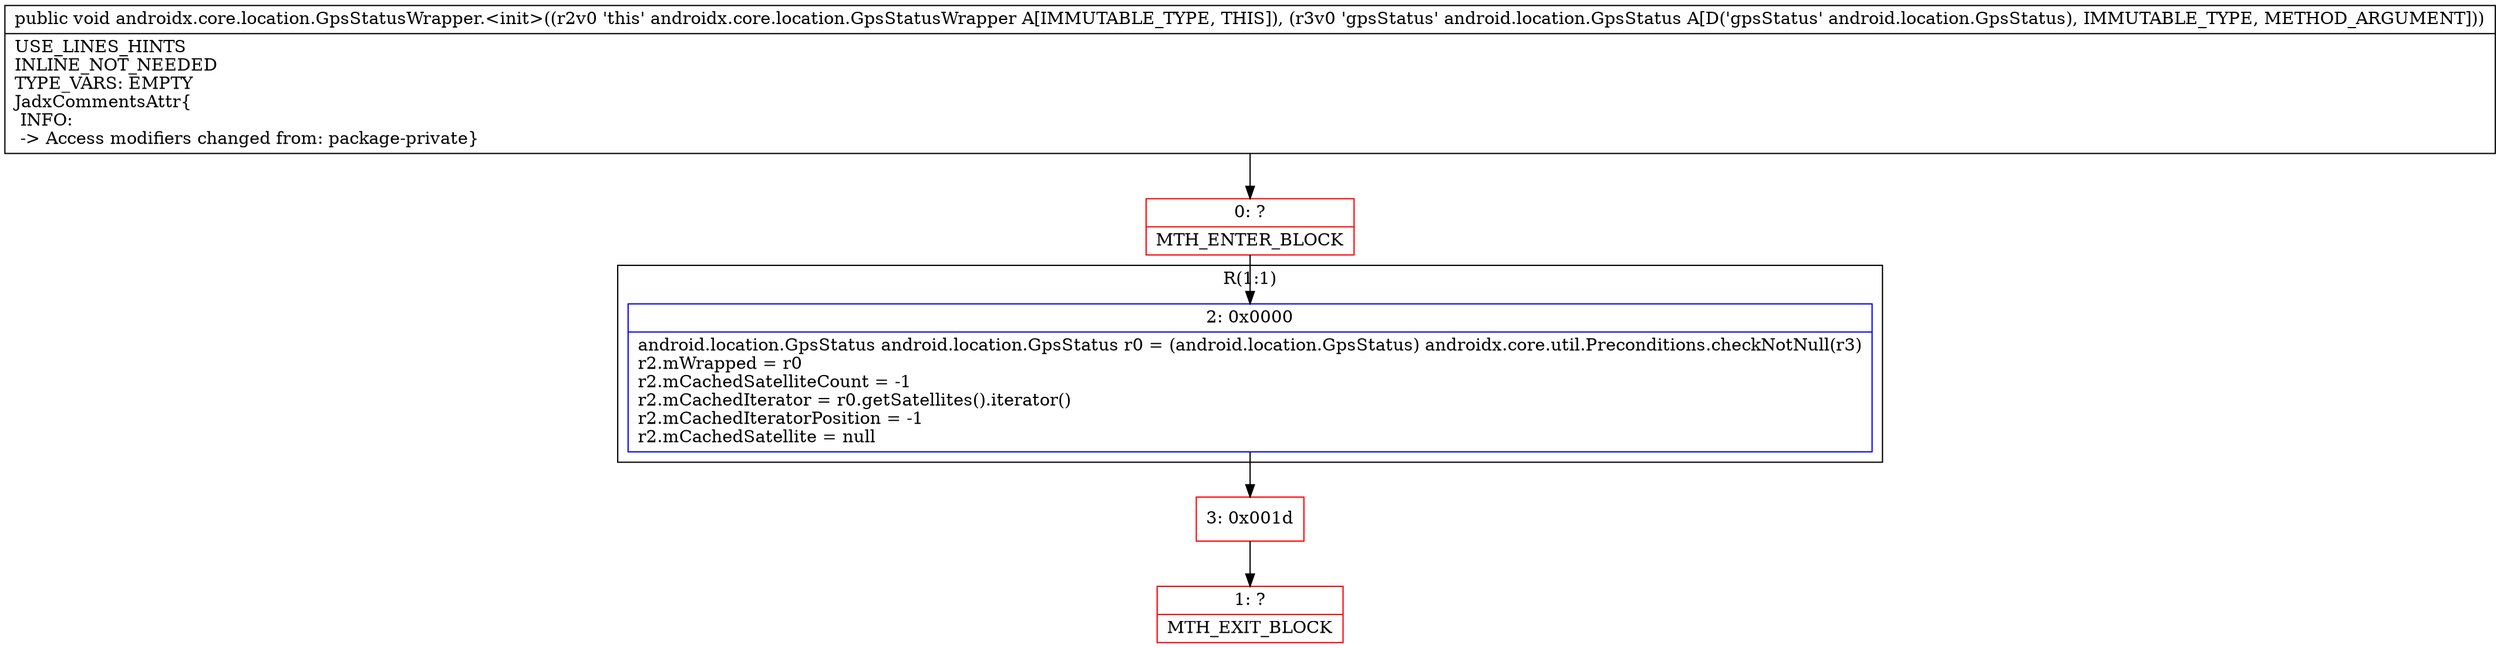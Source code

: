 digraph "CFG forandroidx.core.location.GpsStatusWrapper.\<init\>(Landroid\/location\/GpsStatus;)V" {
subgraph cluster_Region_1193268414 {
label = "R(1:1)";
node [shape=record,color=blue];
Node_2 [shape=record,label="{2\:\ 0x0000|android.location.GpsStatus android.location.GpsStatus r0 = (android.location.GpsStatus) androidx.core.util.Preconditions.checkNotNull(r3)\lr2.mWrapped = r0\lr2.mCachedSatelliteCount = \-1\lr2.mCachedIterator = r0.getSatellites().iterator()\lr2.mCachedIteratorPosition = \-1\lr2.mCachedSatellite = null\l}"];
}
Node_0 [shape=record,color=red,label="{0\:\ ?|MTH_ENTER_BLOCK\l}"];
Node_3 [shape=record,color=red,label="{3\:\ 0x001d}"];
Node_1 [shape=record,color=red,label="{1\:\ ?|MTH_EXIT_BLOCK\l}"];
MethodNode[shape=record,label="{public void androidx.core.location.GpsStatusWrapper.\<init\>((r2v0 'this' androidx.core.location.GpsStatusWrapper A[IMMUTABLE_TYPE, THIS]), (r3v0 'gpsStatus' android.location.GpsStatus A[D('gpsStatus' android.location.GpsStatus), IMMUTABLE_TYPE, METHOD_ARGUMENT]))  | USE_LINES_HINTS\lINLINE_NOT_NEEDED\lTYPE_VARS: EMPTY\lJadxCommentsAttr\{\l INFO: \l \-\> Access modifiers changed from: package\-private\}\l}"];
MethodNode -> Node_0;Node_2 -> Node_3;
Node_0 -> Node_2;
Node_3 -> Node_1;
}

